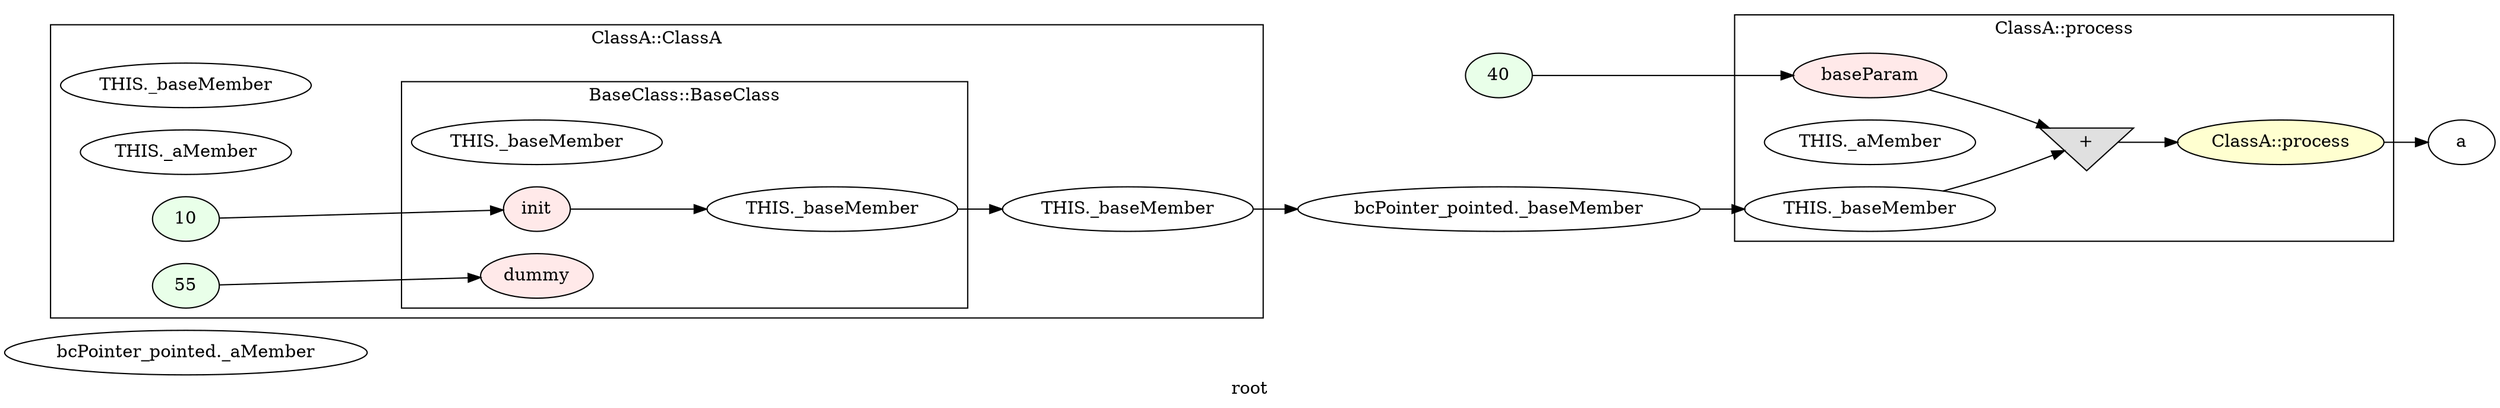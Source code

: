 digraph G
{
rankdir=LR;
label = "root";
	node_000037 [ label = "bcPointer_pointed._aMember", startingline=46 ]
	node_000047 [ label = "bcPointer_pointed._baseMember", startingline=46 ]
	node_000048 [ label = "40", style=filled, fillcolor="#E9FFE9", startingline=47 ]
	node_000054 [ label = "a", startingline=47 ]
subgraph cluster_32 {
label = "ClassA::ClassA";
parent = "G";
startingline = 46;
	node_000038 [ label = "THIS._baseMember", startingline=20 ]
	node_000039 [ label = "THIS._aMember", startingline=20 ]
	node_000040 [ label = "10", style=filled, fillcolor="#E9FFE9", startingline=20 ]
	node_000041 [ label = "55", style=filled, fillcolor="#E9FFE9", startingline=20 ]
	node_000042 [ label = "THIS._baseMember", startingline=20 ]
subgraph cluster_33 {
label = "BaseClass::BaseClass";
parent = "cluster_32";
startingline = 20;
	node_000043 [ label = "THIS._baseMember", startingline=7 ]
	node_000044 [ label = "init", style=filled, fillcolor="#FFE9E9", startingline=7 ]
	node_000045 [ label = "dummy", style=filled, fillcolor="#FFE9E9", startingline=7 ]
	node_000046 [ label = "THIS._baseMember", startingline=9 ]
}
}
subgraph cluster_34 {
label = "ClassA::process";
parent = "G";
startingline = 47;
	node_000049 [ label = "THIS._baseMember", startingline=23 ]
	node_000050 [ label = "THIS._aMember", startingline=23 ]
	node_000051 [ label = "baseParam", style=filled, fillcolor="#FFE9E9", startingline=23 ]
	node_000052 [ label = "+", shape=invtriangle, style=filled, fillcolor="#E0E0E0", startingline=25 ]
	node_000053 [ label = "ClassA::process", style=filled, fillcolor="#FFFFD0", startingline=25 ]
}
	node_000047 -> node_000049
	node_000048 -> node_000051
	node_000040 -> node_000044
	node_000041 -> node_000045
	node_000042 -> node_000047
	node_000044 -> node_000046
	node_000046 -> node_000042
	node_000049 -> node_000052
	node_000051 -> node_000052
	node_000052 -> node_000053
	node_000053 -> node_000054
}
